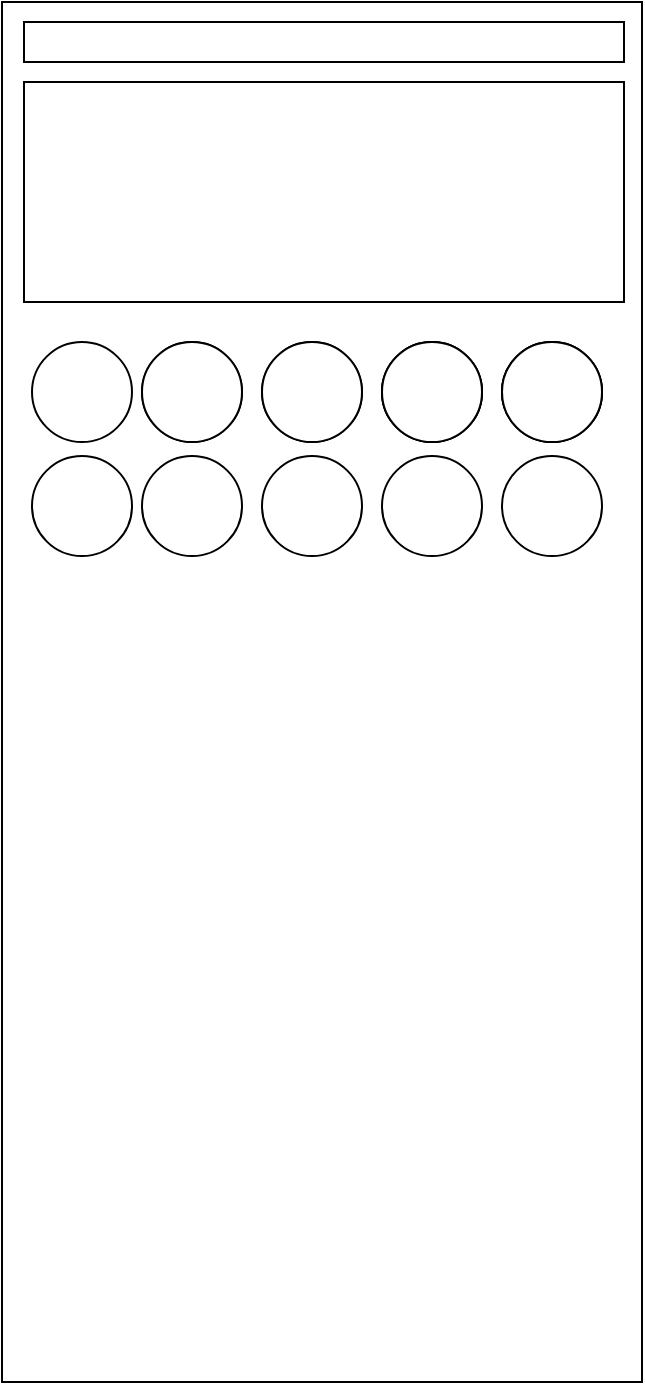 <mxfile version="17.0.0" type="github">
  <diagram id="BWuPBko2al6TCMlahTNg" name="第 1 页">
    <mxGraphModel dx="1580" dy="854" grid="1" gridSize="10" guides="1" tooltips="1" connect="1" arrows="1" fold="1" page="1" pageScale="1" pageWidth="3300" pageHeight="4681" math="0" shadow="0">
      <root>
        <mxCell id="0" />
        <mxCell id="1" parent="0" />
        <mxCell id="aPQG1CdQOvyfhxDG0_fg-2" value="" style="rounded=0;whiteSpace=wrap;html=1;" parent="1" vertex="1">
          <mxGeometry x="10" y="30" width="320" height="690" as="geometry" />
        </mxCell>
        <mxCell id="aPQG1CdQOvyfhxDG0_fg-3" value="" style="rounded=0;whiteSpace=wrap;html=1;" parent="1" vertex="1">
          <mxGeometry x="21" y="40" width="300" height="20" as="geometry" />
        </mxCell>
        <mxCell id="aPQG1CdQOvyfhxDG0_fg-5" value="" style="rounded=0;whiteSpace=wrap;html=1;" parent="1" vertex="1">
          <mxGeometry x="21" y="70" width="300" height="110" as="geometry" />
        </mxCell>
        <mxCell id="aPQG1CdQOvyfhxDG0_fg-7" value="" style="ellipse;whiteSpace=wrap;html=1;aspect=fixed;" parent="1" vertex="1">
          <mxGeometry x="25" y="200" width="50" height="50" as="geometry" />
        </mxCell>
        <mxCell id="YH7iXpQvKzvjecdfI636-6" value="" style="ellipse;whiteSpace=wrap;html=1;aspect=fixed;" vertex="1" parent="1">
          <mxGeometry x="80" y="200" width="50" height="50" as="geometry" />
        </mxCell>
        <mxCell id="YH7iXpQvKzvjecdfI636-7" value="" style="ellipse;whiteSpace=wrap;html=1;aspect=fixed;" vertex="1" parent="1">
          <mxGeometry x="140" y="200" width="50" height="50" as="geometry" />
        </mxCell>
        <mxCell id="YH7iXpQvKzvjecdfI636-8" value="" style="ellipse;whiteSpace=wrap;html=1;aspect=fixed;" vertex="1" parent="1">
          <mxGeometry x="200" y="200" width="50" height="50" as="geometry" />
        </mxCell>
        <mxCell id="YH7iXpQvKzvjecdfI636-9" value="" style="ellipse;whiteSpace=wrap;html=1;aspect=fixed;" vertex="1" parent="1">
          <mxGeometry x="260" y="200" width="50" height="50" as="geometry" />
        </mxCell>
        <mxCell id="YH7iXpQvKzvjecdfI636-10" value="" style="ellipse;whiteSpace=wrap;html=1;aspect=fixed;" vertex="1" parent="1">
          <mxGeometry x="260" y="200" width="50" height="50" as="geometry" />
        </mxCell>
        <mxCell id="YH7iXpQvKzvjecdfI636-11" value="" style="ellipse;whiteSpace=wrap;html=1;aspect=fixed;" vertex="1" parent="1">
          <mxGeometry x="200" y="200" width="50" height="50" as="geometry" />
        </mxCell>
        <mxCell id="YH7iXpQvKzvjecdfI636-12" value="" style="ellipse;whiteSpace=wrap;html=1;aspect=fixed;" vertex="1" parent="1">
          <mxGeometry x="260" y="200" width="50" height="50" as="geometry" />
        </mxCell>
        <mxCell id="YH7iXpQvKzvjecdfI636-13" value="" style="ellipse;whiteSpace=wrap;html=1;aspect=fixed;" vertex="1" parent="1">
          <mxGeometry x="200" y="200" width="50" height="50" as="geometry" />
        </mxCell>
        <mxCell id="YH7iXpQvKzvjecdfI636-14" value="" style="ellipse;whiteSpace=wrap;html=1;aspect=fixed;" vertex="1" parent="1">
          <mxGeometry x="80" y="200" width="50" height="50" as="geometry" />
        </mxCell>
        <mxCell id="YH7iXpQvKzvjecdfI636-15" value="" style="ellipse;whiteSpace=wrap;html=1;aspect=fixed;" vertex="1" parent="1">
          <mxGeometry x="140" y="200" width="50" height="50" as="geometry" />
        </mxCell>
        <mxCell id="YH7iXpQvKzvjecdfI636-16" value="" style="ellipse;whiteSpace=wrap;html=1;aspect=fixed;" vertex="1" parent="1">
          <mxGeometry x="25" y="257" width="50" height="50" as="geometry" />
        </mxCell>
        <mxCell id="YH7iXpQvKzvjecdfI636-17" value="" style="ellipse;whiteSpace=wrap;html=1;aspect=fixed;" vertex="1" parent="1">
          <mxGeometry x="260" y="257" width="50" height="50" as="geometry" />
        </mxCell>
        <mxCell id="YH7iXpQvKzvjecdfI636-18" value="" style="ellipse;whiteSpace=wrap;html=1;aspect=fixed;" vertex="1" parent="1">
          <mxGeometry x="200" y="257" width="50" height="50" as="geometry" />
        </mxCell>
        <mxCell id="YH7iXpQvKzvjecdfI636-19" value="" style="ellipse;whiteSpace=wrap;html=1;aspect=fixed;" vertex="1" parent="1">
          <mxGeometry x="80" y="257" width="50" height="50" as="geometry" />
        </mxCell>
        <mxCell id="YH7iXpQvKzvjecdfI636-20" value="" style="ellipse;whiteSpace=wrap;html=1;aspect=fixed;" vertex="1" parent="1">
          <mxGeometry x="140" y="257" width="50" height="50" as="geometry" />
        </mxCell>
      </root>
    </mxGraphModel>
  </diagram>
</mxfile>
